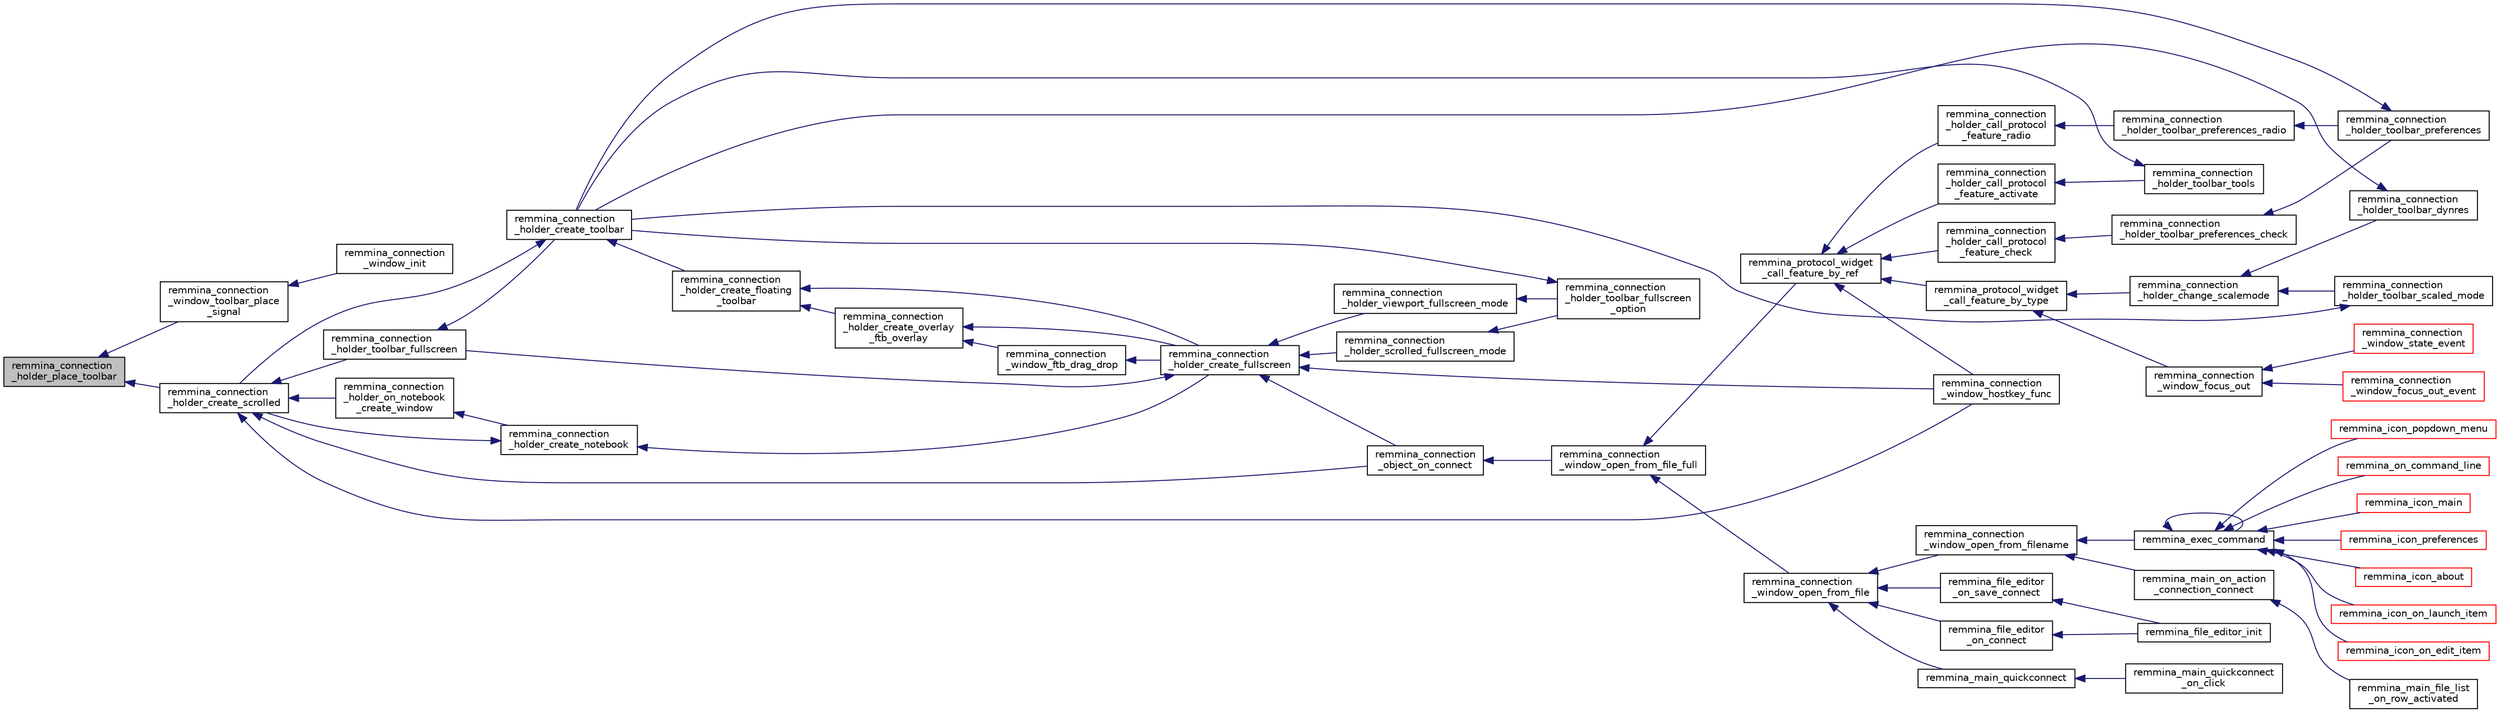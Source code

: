 digraph "remmina_connection_holder_place_toolbar"
{
  edge [fontname="Helvetica",fontsize="10",labelfontname="Helvetica",labelfontsize="10"];
  node [fontname="Helvetica",fontsize="10",shape=record];
  rankdir="LR";
  Node5403 [label="remmina_connection\l_holder_place_toolbar",height=0.2,width=0.4,color="black", fillcolor="grey75", style="filled", fontcolor="black"];
  Node5403 -> Node5404 [dir="back",color="midnightblue",fontsize="10",style="solid",fontname="Helvetica"];
  Node5404 [label="remmina_connection\l_window_toolbar_place\l_signal",height=0.2,width=0.4,color="black", fillcolor="white", style="filled",URL="$remmina__connection__window_8c.html#a80906d852763452c11199efbbb1d4cf3"];
  Node5404 -> Node5405 [dir="back",color="midnightblue",fontsize="10",style="solid",fontname="Helvetica"];
  Node5405 [label="remmina_connection\l_window_init",height=0.2,width=0.4,color="black", fillcolor="white", style="filled",URL="$remmina__connection__window_8c.html#a1b58d7fa4bb5b76f17451bd665854d9d"];
  Node5403 -> Node5406 [dir="back",color="midnightblue",fontsize="10",style="solid",fontname="Helvetica"];
  Node5406 [label="remmina_connection\l_holder_create_scrolled",height=0.2,width=0.4,color="black", fillcolor="white", style="filled",URL="$remmina__connection__window_8c.html#a57b3656c37df65d276ddd50a16906dc7"];
  Node5406 -> Node5407 [dir="back",color="midnightblue",fontsize="10",style="solid",fontname="Helvetica"];
  Node5407 [label="remmina_connection\l_holder_toolbar_fullscreen",height=0.2,width=0.4,color="black", fillcolor="white", style="filled",URL="$remmina__connection__window_8c.html#a02ac20f50f1b7b816bd7208127efdbee"];
  Node5407 -> Node5408 [dir="back",color="midnightblue",fontsize="10",style="solid",fontname="Helvetica"];
  Node5408 [label="remmina_connection\l_holder_create_toolbar",height=0.2,width=0.4,color="black", fillcolor="white", style="filled",URL="$remmina__connection__window_8c.html#af8138da72278e9e9000276e08a6fd984"];
  Node5408 -> Node5409 [dir="back",color="midnightblue",fontsize="10",style="solid",fontname="Helvetica"];
  Node5409 [label="remmina_connection\l_holder_create_floating\l_toolbar",height=0.2,width=0.4,color="black", fillcolor="white", style="filled",URL="$remmina__connection__window_8c.html#a967dca6c1876afc3e6bcb763f9709d43"];
  Node5409 -> Node5410 [dir="back",color="midnightblue",fontsize="10",style="solid",fontname="Helvetica"];
  Node5410 [label="remmina_connection\l_holder_create_overlay\l_ftb_overlay",height=0.2,width=0.4,color="black", fillcolor="white", style="filled",URL="$remmina__connection__window_8c.html#ab2edcb806312b3367c70fbb13c383ae0"];
  Node5410 -> Node5411 [dir="back",color="midnightblue",fontsize="10",style="solid",fontname="Helvetica"];
  Node5411 [label="remmina_connection\l_window_ftb_drag_drop",height=0.2,width=0.4,color="black", fillcolor="white", style="filled",URL="$remmina__connection__window_8c.html#a15c9b2bd929f8f2bb64d0bb6fa60f067"];
  Node5411 -> Node5412 [dir="back",color="midnightblue",fontsize="10",style="solid",fontname="Helvetica"];
  Node5412 [label="remmina_connection\l_holder_create_fullscreen",height=0.2,width=0.4,color="black", fillcolor="white", style="filled",URL="$remmina__connection__window_8c.html#ae67ca4d276339723c1ff87fc224eaccf"];
  Node5412 -> Node5407 [dir="back",color="midnightblue",fontsize="10",style="solid",fontname="Helvetica"];
  Node5412 -> Node5413 [dir="back",color="midnightblue",fontsize="10",style="solid",fontname="Helvetica"];
  Node5413 [label="remmina_connection\l_holder_viewport_fullscreen_mode",height=0.2,width=0.4,color="black", fillcolor="white", style="filled",URL="$remmina__connection__window_8c.html#a0e99d0ff8c39f2c6de508eee9ef498c5"];
  Node5413 -> Node5414 [dir="back",color="midnightblue",fontsize="10",style="solid",fontname="Helvetica"];
  Node5414 [label="remmina_connection\l_holder_toolbar_fullscreen\l_option",height=0.2,width=0.4,color="black", fillcolor="white", style="filled",URL="$remmina__connection__window_8c.html#a1415cdcbed0e6fe9a7978586bf132207"];
  Node5414 -> Node5408 [dir="back",color="midnightblue",fontsize="10",style="solid",fontname="Helvetica"];
  Node5412 -> Node5415 [dir="back",color="midnightblue",fontsize="10",style="solid",fontname="Helvetica"];
  Node5415 [label="remmina_connection\l_holder_scrolled_fullscreen_mode",height=0.2,width=0.4,color="black", fillcolor="white", style="filled",URL="$remmina__connection__window_8c.html#aa25cae5c0e15e13b817b925e42a044a9"];
  Node5415 -> Node5414 [dir="back",color="midnightblue",fontsize="10",style="solid",fontname="Helvetica"];
  Node5412 -> Node5416 [dir="back",color="midnightblue",fontsize="10",style="solid",fontname="Helvetica"];
  Node5416 [label="remmina_connection\l_window_hostkey_func",height=0.2,width=0.4,color="black", fillcolor="white", style="filled",URL="$remmina__connection__window_8c.html#abef663d930076deb3105f86dabe2a9c3"];
  Node5412 -> Node5417 [dir="back",color="midnightblue",fontsize="10",style="solid",fontname="Helvetica"];
  Node5417 [label="remmina_connection\l_object_on_connect",height=0.2,width=0.4,color="black", fillcolor="white", style="filled",URL="$remmina__connection__window_8c.html#a0ad685a873ecef95ec13caba17e0c22e"];
  Node5417 -> Node5418 [dir="back",color="midnightblue",fontsize="10",style="solid",fontname="Helvetica"];
  Node5418 [label="remmina_connection\l_window_open_from_file_full",height=0.2,width=0.4,color="black", fillcolor="white", style="filled",URL="$remmina__connection__window_8h.html#adbf2b670ca3bae96a99cb0b36021a961"];
  Node5418 -> Node5419 [dir="back",color="midnightblue",fontsize="10",style="solid",fontname="Helvetica"];
  Node5419 [label="remmina_connection\l_window_open_from_file",height=0.2,width=0.4,color="black", fillcolor="white", style="filled",URL="$remmina__connection__window_8h.html#a1c7f722a89609523cc4de079cc82f23c"];
  Node5419 -> Node5420 [dir="back",color="midnightblue",fontsize="10",style="solid",fontname="Helvetica"];
  Node5420 [label="remmina_connection\l_window_open_from_filename",height=0.2,width=0.4,color="black", fillcolor="white", style="filled",URL="$remmina__connection__window_8h.html#ab0ed27ef360efc7d92906cbabf9da5db"];
  Node5420 -> Node5421 [dir="back",color="midnightblue",fontsize="10",style="solid",fontname="Helvetica"];
  Node5421 [label="remmina_exec_command",height=0.2,width=0.4,color="black", fillcolor="white", style="filled",URL="$remmina__exec_8h.html#a424cabdcff647797061e7482049d62a7"];
  Node5421 -> Node5422 [dir="back",color="midnightblue",fontsize="10",style="solid",fontname="Helvetica"];
  Node5422 [label="remmina_on_command_line",height=0.2,width=0.4,color="red", fillcolor="white", style="filled",URL="$remmina_8c.html#aeb286fc5bd52ab5382ab8cb495dc2914"];
  Node5421 -> Node5421 [dir="back",color="midnightblue",fontsize="10",style="solid",fontname="Helvetica"];
  Node5421 -> Node5424 [dir="back",color="midnightblue",fontsize="10",style="solid",fontname="Helvetica"];
  Node5424 [label="remmina_icon_main",height=0.2,width=0.4,color="red", fillcolor="white", style="filled",URL="$remmina__icon_8c.html#a920476110ab6410c8fc8cf734109e497"];
  Node5421 -> Node5435 [dir="back",color="midnightblue",fontsize="10",style="solid",fontname="Helvetica"];
  Node5435 [label="remmina_icon_preferences",height=0.2,width=0.4,color="red", fillcolor="white", style="filled",URL="$remmina__icon_8c.html#ad3b0e3d12e4854eae05b1afea19da404"];
  Node5421 -> Node5436 [dir="back",color="midnightblue",fontsize="10",style="solid",fontname="Helvetica"];
  Node5436 [label="remmina_icon_about",height=0.2,width=0.4,color="red", fillcolor="white", style="filled",URL="$remmina__icon_8c.html#a5cdf1958ef01e49889bcee2e90e2cf71"];
  Node5421 -> Node5437 [dir="back",color="midnightblue",fontsize="10",style="solid",fontname="Helvetica"];
  Node5437 [label="remmina_icon_on_launch_item",height=0.2,width=0.4,color="red", fillcolor="white", style="filled",URL="$remmina__icon_8c.html#ad1699688680e12abcfd5c74dd2f76d83"];
  Node5421 -> Node5440 [dir="back",color="midnightblue",fontsize="10",style="solid",fontname="Helvetica"];
  Node5440 [label="remmina_icon_on_edit_item",height=0.2,width=0.4,color="red", fillcolor="white", style="filled",URL="$remmina__icon_8c.html#af8708120906a8dc41a7998ebf9ecd129"];
  Node5421 -> Node5441 [dir="back",color="midnightblue",fontsize="10",style="solid",fontname="Helvetica"];
  Node5441 [label="remmina_icon_popdown_menu",height=0.2,width=0.4,color="red", fillcolor="white", style="filled",URL="$remmina__icon_8c.html#a444be76e3c3a065279c5f9abc7fae833"];
  Node5420 -> Node5442 [dir="back",color="midnightblue",fontsize="10",style="solid",fontname="Helvetica"];
  Node5442 [label="remmina_main_on_action\l_connection_connect",height=0.2,width=0.4,color="black", fillcolor="white", style="filled",URL="$remmina__main_8c.html#ae023d1cb099a4f7bee79f13760566cbf"];
  Node5442 -> Node5443 [dir="back",color="midnightblue",fontsize="10",style="solid",fontname="Helvetica"];
  Node5443 [label="remmina_main_file_list\l_on_row_activated",height=0.2,width=0.4,color="black", fillcolor="white", style="filled",URL="$remmina__main_8c.html#aba1a89a2400c5cc8373c6bd34602ac10"];
  Node5419 -> Node5444 [dir="back",color="midnightblue",fontsize="10",style="solid",fontname="Helvetica"];
  Node5444 [label="remmina_file_editor\l_on_connect",height=0.2,width=0.4,color="black", fillcolor="white", style="filled",URL="$remmina__file__editor_8c.html#a73b8581fd1fd77532b748d91a2951f25"];
  Node5444 -> Node5428 [dir="back",color="midnightblue",fontsize="10",style="solid",fontname="Helvetica"];
  Node5428 [label="remmina_file_editor_init",height=0.2,width=0.4,color="black", fillcolor="white", style="filled",URL="$remmina__file__editor_8c.html#a9afd8d41c66f547320930eb331f3124d"];
  Node5419 -> Node5429 [dir="back",color="midnightblue",fontsize="10",style="solid",fontname="Helvetica"];
  Node5429 [label="remmina_file_editor\l_on_save_connect",height=0.2,width=0.4,color="black", fillcolor="white", style="filled",URL="$remmina__file__editor_8c.html#a57224f3f69f04f398de563b71be6b18e"];
  Node5429 -> Node5428 [dir="back",color="midnightblue",fontsize="10",style="solid",fontname="Helvetica"];
  Node5419 -> Node5445 [dir="back",color="midnightblue",fontsize="10",style="solid",fontname="Helvetica"];
  Node5445 [label="remmina_main_quickconnect",height=0.2,width=0.4,color="black", fillcolor="white", style="filled",URL="$remmina__main_8c.html#a802458852abacebfb16f1f4295806a01"];
  Node5445 -> Node5446 [dir="back",color="midnightblue",fontsize="10",style="solid",fontname="Helvetica"];
  Node5446 [label="remmina_main_quickconnect\l_on_click",height=0.2,width=0.4,color="black", fillcolor="white", style="filled",URL="$remmina__main_8c.html#a210e9e04c7c97cc86412044de31f659d"];
  Node5418 -> Node5447 [dir="back",color="midnightblue",fontsize="10",style="solid",fontname="Helvetica"];
  Node5447 [label="remmina_protocol_widget\l_call_feature_by_ref",height=0.2,width=0.4,color="black", fillcolor="white", style="filled",URL="$remmina__protocol__widget_8h.html#a605b69a9aa4393024369cc5070488692"];
  Node5447 -> Node5448 [dir="back",color="midnightblue",fontsize="10",style="solid",fontname="Helvetica"];
  Node5448 [label="remmina_connection\l_holder_call_protocol\l_feature_radio",height=0.2,width=0.4,color="black", fillcolor="white", style="filled",URL="$remmina__connection__window_8c.html#a86280cb973101817f7410af393bc2f98"];
  Node5448 -> Node5449 [dir="back",color="midnightblue",fontsize="10",style="solid",fontname="Helvetica"];
  Node5449 [label="remmina_connection\l_holder_toolbar_preferences_radio",height=0.2,width=0.4,color="black", fillcolor="white", style="filled",URL="$remmina__connection__window_8c.html#a1ddab4aacc284c606ab237eae9c0b5a9"];
  Node5449 -> Node5450 [dir="back",color="midnightblue",fontsize="10",style="solid",fontname="Helvetica"];
  Node5450 [label="remmina_connection\l_holder_toolbar_preferences",height=0.2,width=0.4,color="black", fillcolor="white", style="filled",URL="$remmina__connection__window_8c.html#a78ec7d6e66d6e6569c1a9a0230c74bc8"];
  Node5450 -> Node5408 [dir="back",color="midnightblue",fontsize="10",style="solid",fontname="Helvetica"];
  Node5447 -> Node5451 [dir="back",color="midnightblue",fontsize="10",style="solid",fontname="Helvetica"];
  Node5451 [label="remmina_connection\l_holder_call_protocol\l_feature_check",height=0.2,width=0.4,color="black", fillcolor="white", style="filled",URL="$remmina__connection__window_8c.html#a8d924ded7fe147df8b5f113e2fb1d6e7"];
  Node5451 -> Node5452 [dir="back",color="midnightblue",fontsize="10",style="solid",fontname="Helvetica"];
  Node5452 [label="remmina_connection\l_holder_toolbar_preferences_check",height=0.2,width=0.4,color="black", fillcolor="white", style="filled",URL="$remmina__connection__window_8c.html#ada0dce340f5f1484c496a2357e8a2c69"];
  Node5452 -> Node5450 [dir="back",color="midnightblue",fontsize="10",style="solid",fontname="Helvetica"];
  Node5447 -> Node5453 [dir="back",color="midnightblue",fontsize="10",style="solid",fontname="Helvetica"];
  Node5453 [label="remmina_connection\l_holder_call_protocol\l_feature_activate",height=0.2,width=0.4,color="black", fillcolor="white", style="filled",URL="$remmina__connection__window_8c.html#a4507b43c6fd10bc68d9512c6b253a552"];
  Node5453 -> Node5454 [dir="back",color="midnightblue",fontsize="10",style="solid",fontname="Helvetica"];
  Node5454 [label="remmina_connection\l_holder_toolbar_tools",height=0.2,width=0.4,color="black", fillcolor="white", style="filled",URL="$remmina__connection__window_8c.html#a51cc0b2274049920f67c71047bd76213"];
  Node5454 -> Node5408 [dir="back",color="midnightblue",fontsize="10",style="solid",fontname="Helvetica"];
  Node5447 -> Node5416 [dir="back",color="midnightblue",fontsize="10",style="solid",fontname="Helvetica"];
  Node5447 -> Node5455 [dir="back",color="midnightblue",fontsize="10",style="solid",fontname="Helvetica"];
  Node5455 [label="remmina_protocol_widget\l_call_feature_by_type",height=0.2,width=0.4,color="black", fillcolor="white", style="filled",URL="$remmina__protocol__widget_8h.html#a6a630e96e5b914d60d678ae8eaad4cd9"];
  Node5455 -> Node5456 [dir="back",color="midnightblue",fontsize="10",style="solid",fontname="Helvetica"];
  Node5456 [label="remmina_connection\l_holder_change_scalemode",height=0.2,width=0.4,color="black", fillcolor="white", style="filled",URL="$remmina__connection__window_8c.html#a5565ebedf82eb9f2d54b7f447b4c930e"];
  Node5456 -> Node5457 [dir="back",color="midnightblue",fontsize="10",style="solid",fontname="Helvetica"];
  Node5457 [label="remmina_connection\l_holder_toolbar_dynres",height=0.2,width=0.4,color="black", fillcolor="white", style="filled",URL="$remmina__connection__window_8c.html#a576e3800c7371f63b27e3832848ac4e5"];
  Node5457 -> Node5408 [dir="back",color="midnightblue",fontsize="10",style="solid",fontname="Helvetica"];
  Node5456 -> Node5458 [dir="back",color="midnightblue",fontsize="10",style="solid",fontname="Helvetica"];
  Node5458 [label="remmina_connection\l_holder_toolbar_scaled_mode",height=0.2,width=0.4,color="black", fillcolor="white", style="filled",URL="$remmina__connection__window_8c.html#ad6136dd7c0867a5a5f1c0b0645632ee4"];
  Node5458 -> Node5408 [dir="back",color="midnightblue",fontsize="10",style="solid",fontname="Helvetica"];
  Node5455 -> Node5459 [dir="back",color="midnightblue",fontsize="10",style="solid",fontname="Helvetica"];
  Node5459 [label="remmina_connection\l_window_focus_out",height=0.2,width=0.4,color="black", fillcolor="white", style="filled",URL="$remmina__connection__window_8c.html#a8c242e0a7ee57ed79099c330d696b43f"];
  Node5459 -> Node5460 [dir="back",color="midnightblue",fontsize="10",style="solid",fontname="Helvetica"];
  Node5460 [label="remmina_connection\l_window_focus_out_event",height=0.2,width=0.4,color="red", fillcolor="white", style="filled",URL="$remmina__connection__window_8c.html#a539828a1dd435bee083d82136691176c"];
  Node5459 -> Node5462 [dir="back",color="midnightblue",fontsize="10",style="solid",fontname="Helvetica"];
  Node5462 [label="remmina_connection\l_window_state_event",height=0.2,width=0.4,color="red", fillcolor="white", style="filled",URL="$remmina__connection__window_8c.html#a174d5b1e983a96c98aae2e8078f462bd"];
  Node5410 -> Node5412 [dir="back",color="midnightblue",fontsize="10",style="solid",fontname="Helvetica"];
  Node5409 -> Node5412 [dir="back",color="midnightblue",fontsize="10",style="solid",fontname="Helvetica"];
  Node5408 -> Node5406 [dir="back",color="midnightblue",fontsize="10",style="solid",fontname="Helvetica"];
  Node5406 -> Node5463 [dir="back",color="midnightblue",fontsize="10",style="solid",fontname="Helvetica"];
  Node5463 [label="remmina_connection\l_holder_on_notebook\l_create_window",height=0.2,width=0.4,color="black", fillcolor="white", style="filled",URL="$remmina__connection__window_8c.html#a2f5fc595c1aad851962aa58e2009bcce"];
  Node5463 -> Node5464 [dir="back",color="midnightblue",fontsize="10",style="solid",fontname="Helvetica"];
  Node5464 [label="remmina_connection\l_holder_create_notebook",height=0.2,width=0.4,color="black", fillcolor="white", style="filled",URL="$remmina__connection__window_8c.html#ae616dc409c5775dc73d9a83c1f081705"];
  Node5464 -> Node5406 [dir="back",color="midnightblue",fontsize="10",style="solid",fontname="Helvetica"];
  Node5464 -> Node5412 [dir="back",color="midnightblue",fontsize="10",style="solid",fontname="Helvetica"];
  Node5406 -> Node5416 [dir="back",color="midnightblue",fontsize="10",style="solid",fontname="Helvetica"];
  Node5406 -> Node5417 [dir="back",color="midnightblue",fontsize="10",style="solid",fontname="Helvetica"];
}
